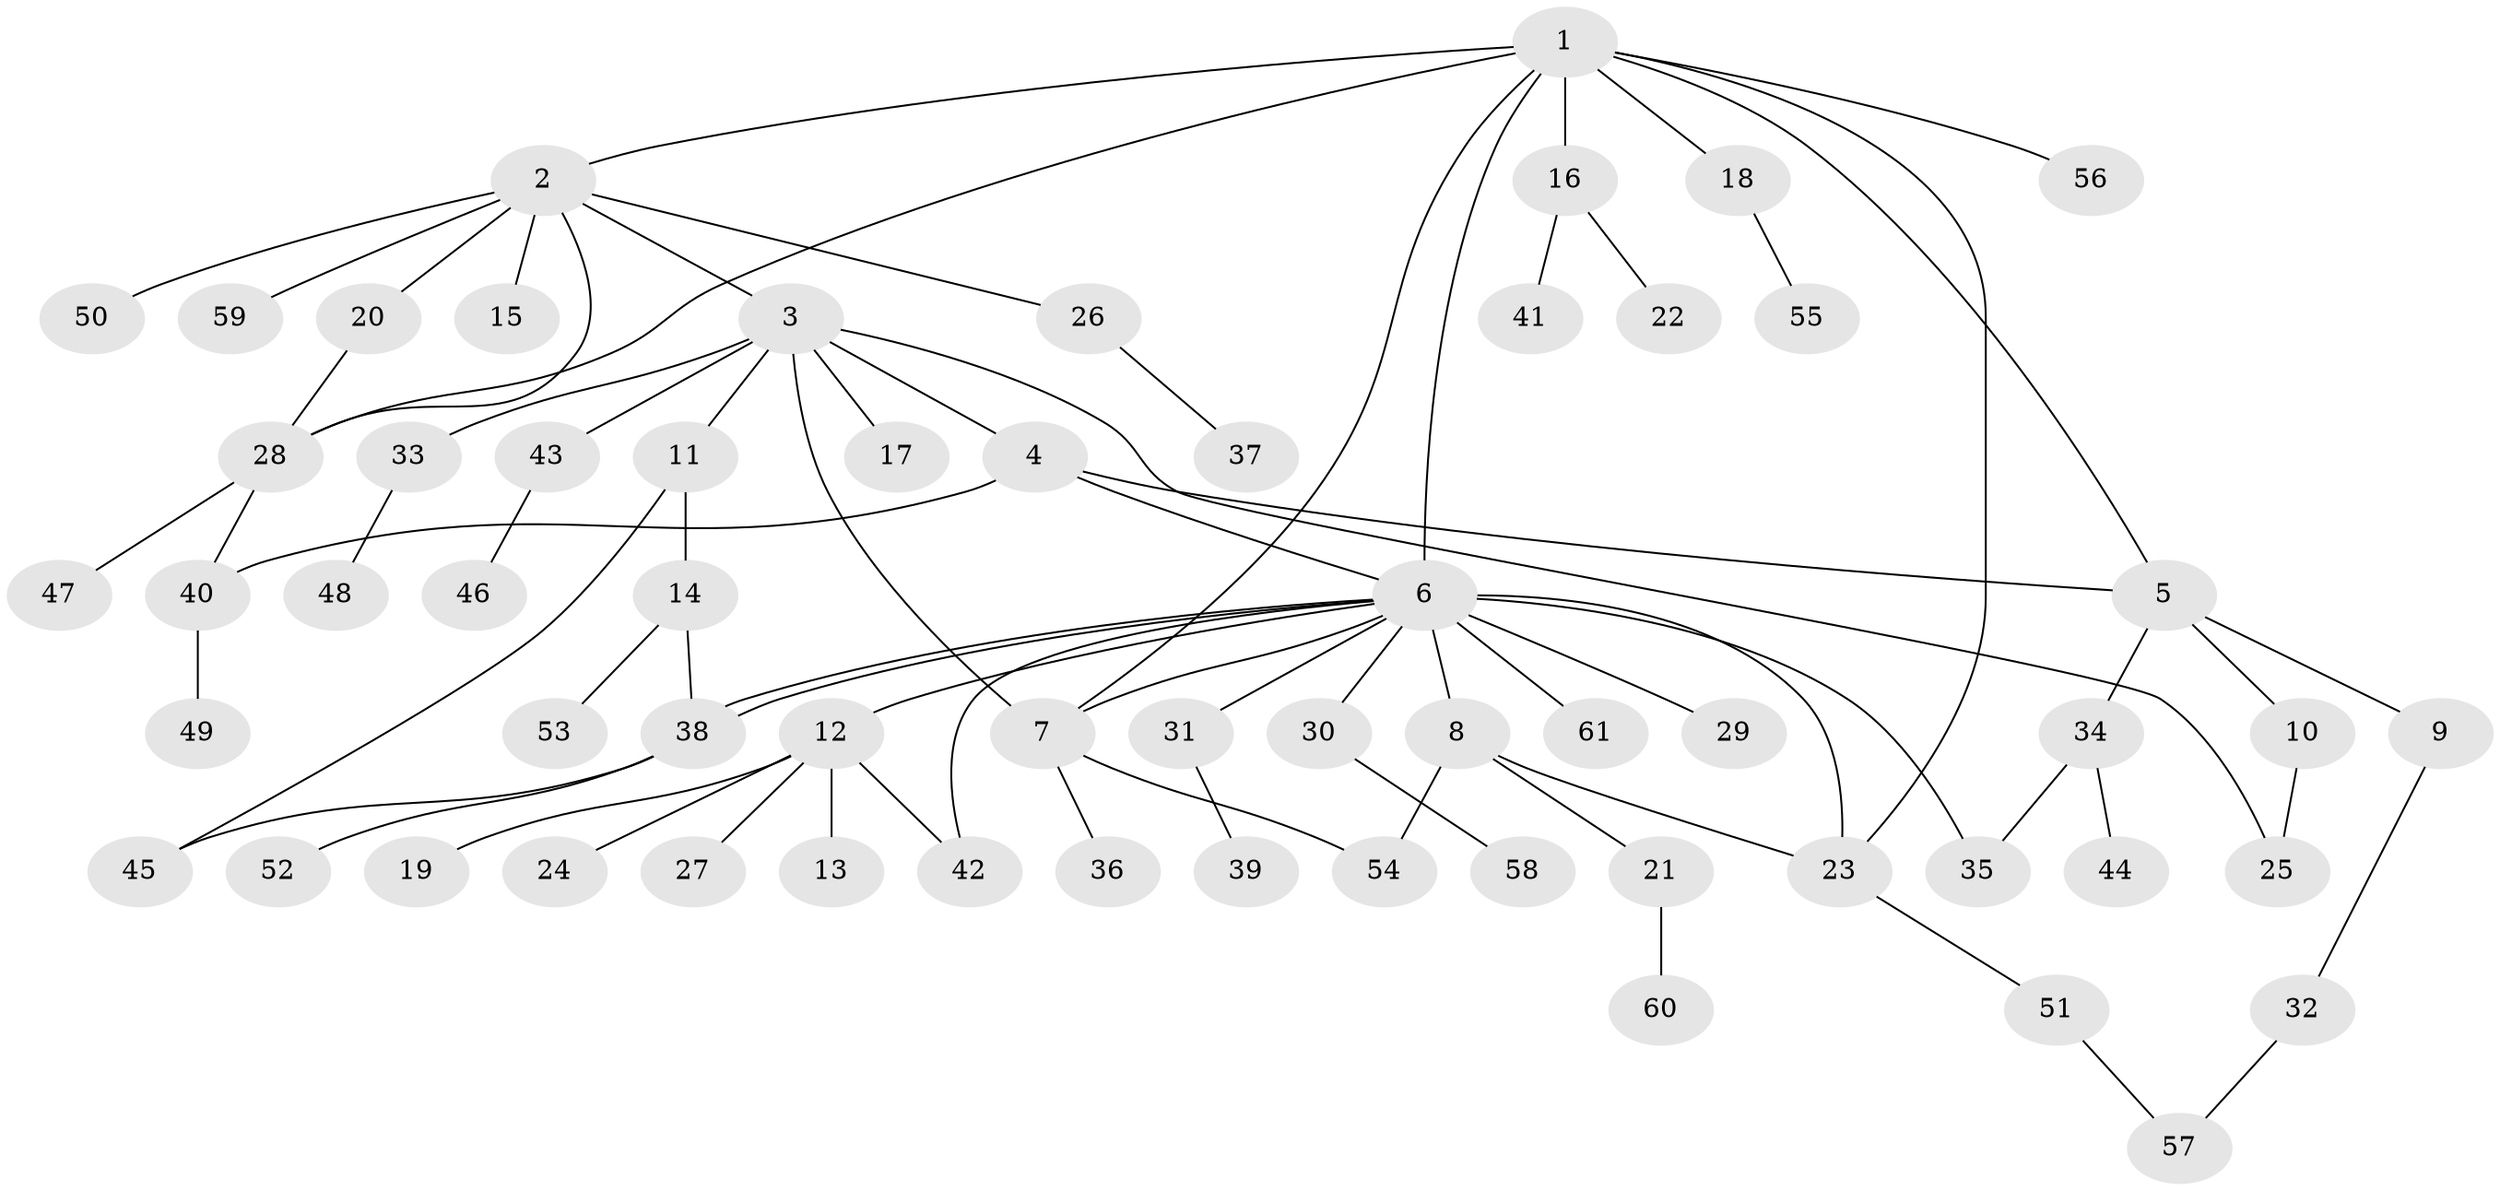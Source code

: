 // coarse degree distribution, {9: 0.024390243902439025, 6: 0.04878048780487805, 7: 0.024390243902439025, 5: 0.07317073170731707, 14: 0.024390243902439025, 4: 0.0975609756097561, 2: 0.14634146341463414, 3: 0.04878048780487805, 1: 0.5121951219512195}
// Generated by graph-tools (version 1.1) at 2025/23/03/03/25 07:23:49]
// undirected, 61 vertices, 77 edges
graph export_dot {
graph [start="1"]
  node [color=gray90,style=filled];
  1;
  2;
  3;
  4;
  5;
  6;
  7;
  8;
  9;
  10;
  11;
  12;
  13;
  14;
  15;
  16;
  17;
  18;
  19;
  20;
  21;
  22;
  23;
  24;
  25;
  26;
  27;
  28;
  29;
  30;
  31;
  32;
  33;
  34;
  35;
  36;
  37;
  38;
  39;
  40;
  41;
  42;
  43;
  44;
  45;
  46;
  47;
  48;
  49;
  50;
  51;
  52;
  53;
  54;
  55;
  56;
  57;
  58;
  59;
  60;
  61;
  1 -- 2;
  1 -- 5;
  1 -- 6;
  1 -- 7;
  1 -- 16;
  1 -- 18;
  1 -- 23;
  1 -- 28;
  1 -- 56;
  2 -- 3;
  2 -- 15;
  2 -- 20;
  2 -- 26;
  2 -- 28;
  2 -- 50;
  2 -- 59;
  3 -- 4;
  3 -- 7;
  3 -- 11;
  3 -- 17;
  3 -- 25;
  3 -- 33;
  3 -- 43;
  4 -- 5;
  4 -- 6;
  4 -- 40;
  5 -- 9;
  5 -- 10;
  5 -- 34;
  6 -- 7;
  6 -- 8;
  6 -- 12;
  6 -- 23;
  6 -- 29;
  6 -- 30;
  6 -- 31;
  6 -- 35;
  6 -- 38;
  6 -- 38;
  6 -- 42;
  6 -- 61;
  7 -- 36;
  7 -- 54;
  8 -- 21;
  8 -- 23;
  8 -- 54;
  9 -- 32;
  10 -- 25;
  11 -- 14;
  11 -- 45;
  12 -- 13;
  12 -- 19;
  12 -- 24;
  12 -- 27;
  12 -- 42;
  14 -- 38;
  14 -- 53;
  16 -- 22;
  16 -- 41;
  18 -- 55;
  20 -- 28;
  21 -- 60;
  23 -- 51;
  26 -- 37;
  28 -- 40;
  28 -- 47;
  30 -- 58;
  31 -- 39;
  32 -- 57;
  33 -- 48;
  34 -- 35;
  34 -- 44;
  38 -- 45;
  38 -- 52;
  40 -- 49;
  43 -- 46;
  51 -- 57;
}
